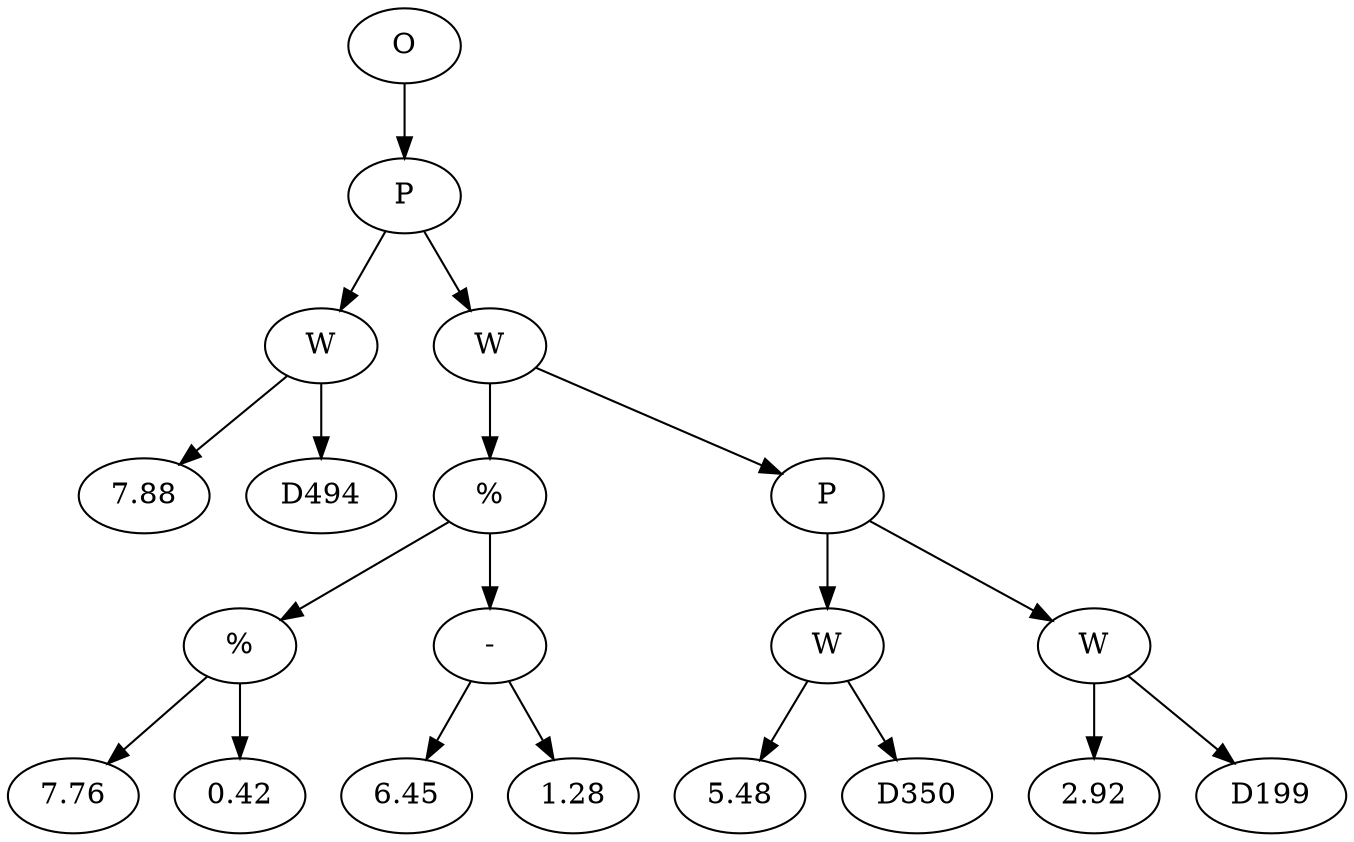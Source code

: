 // Tree
digraph {
	3103076 [label=O]
	3103077 [label=P]
	3103076 -> 3103077
	3103078 [label=W]
	3103077 -> 3103078
	3103079 [label=7.88]
	3103078 -> 3103079
	3103080 [label=D494]
	3103078 -> 3103080
	3103081 [label=W]
	3103077 -> 3103081
	3103082 [label="%"]
	3103081 -> 3103082
	3103083 [label="%"]
	3103082 -> 3103083
	3103084 [label=7.76]
	3103083 -> 3103084
	3103085 [label=0.42]
	3103083 -> 3103085
	3103086 [label="-"]
	3103082 -> 3103086
	3103087 [label=6.45]
	3103086 -> 3103087
	3103088 [label=1.28]
	3103086 -> 3103088
	3103089 [label=P]
	3103081 -> 3103089
	3103090 [label=W]
	3103089 -> 3103090
	3103091 [label=5.48]
	3103090 -> 3103091
	3103092 [label=D350]
	3103090 -> 3103092
	3103093 [label=W]
	3103089 -> 3103093
	3103094 [label=2.92]
	3103093 -> 3103094
	3103095 [label=D199]
	3103093 -> 3103095
}
